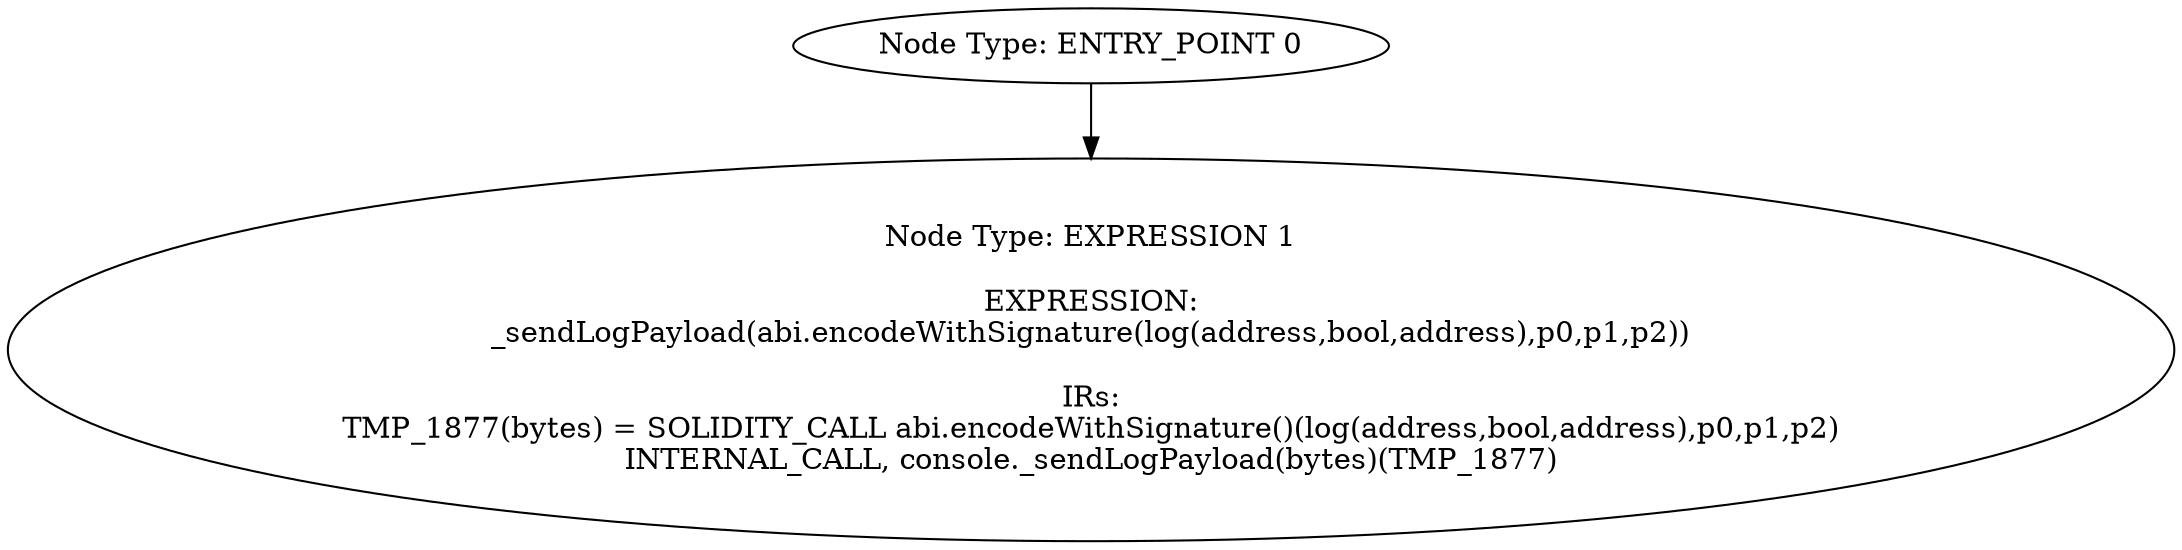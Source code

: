 digraph{
0[label="Node Type: ENTRY_POINT 0
"];
0->1;
1[label="Node Type: EXPRESSION 1

EXPRESSION:
_sendLogPayload(abi.encodeWithSignature(log(address,bool,address),p0,p1,p2))

IRs:
TMP_1877(bytes) = SOLIDITY_CALL abi.encodeWithSignature()(log(address,bool,address),p0,p1,p2)
INTERNAL_CALL, console._sendLogPayload(bytes)(TMP_1877)"];
}
